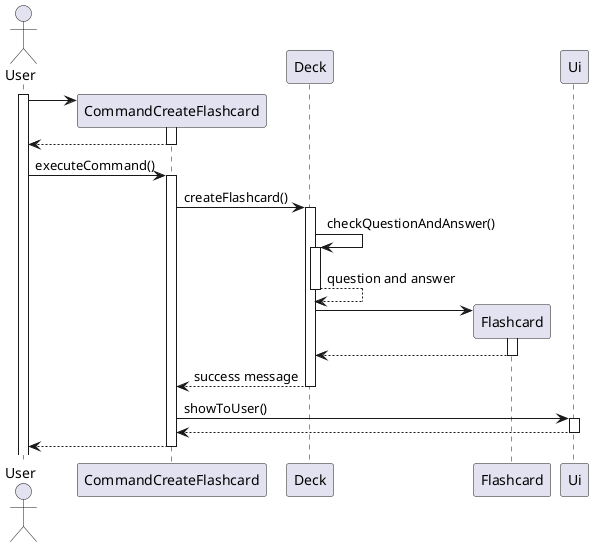 @startuml

actor User
participant CommandCreateFlashcard
participant Deck
participant Flashcard
participant Ui

activate User
create CommandCreateFlashcard
User -> CommandCreateFlashcard
activate CommandCreateFlashcard

CommandCreateFlashcard --> User
deactivate CommandCreateFlashcard


User -> CommandCreateFlashcard: executeCommand()
activate CommandCreateFlashcard
CommandCreateFlashcard -> Deck: createFlashcard()

activate Deck

Deck -> Deck: checkQuestionAndAnswer()
activate Deck

Deck --> Deck: question and answer
deactivate Deck

create Flashcard
Deck -> Flashcard
activate Flashcard
Flashcard-->Deck
deactivate Flashcard
Deck --> CommandCreateFlashcard: success message
deactivate Deck
CommandCreateFlashcard -> Ui: showToUser()
activate Ui
Ui --> CommandCreateFlashcard
deactivate Ui
CommandCreateFlashcard --> User
deactivate CommandCreateFlashcard

@enduml
